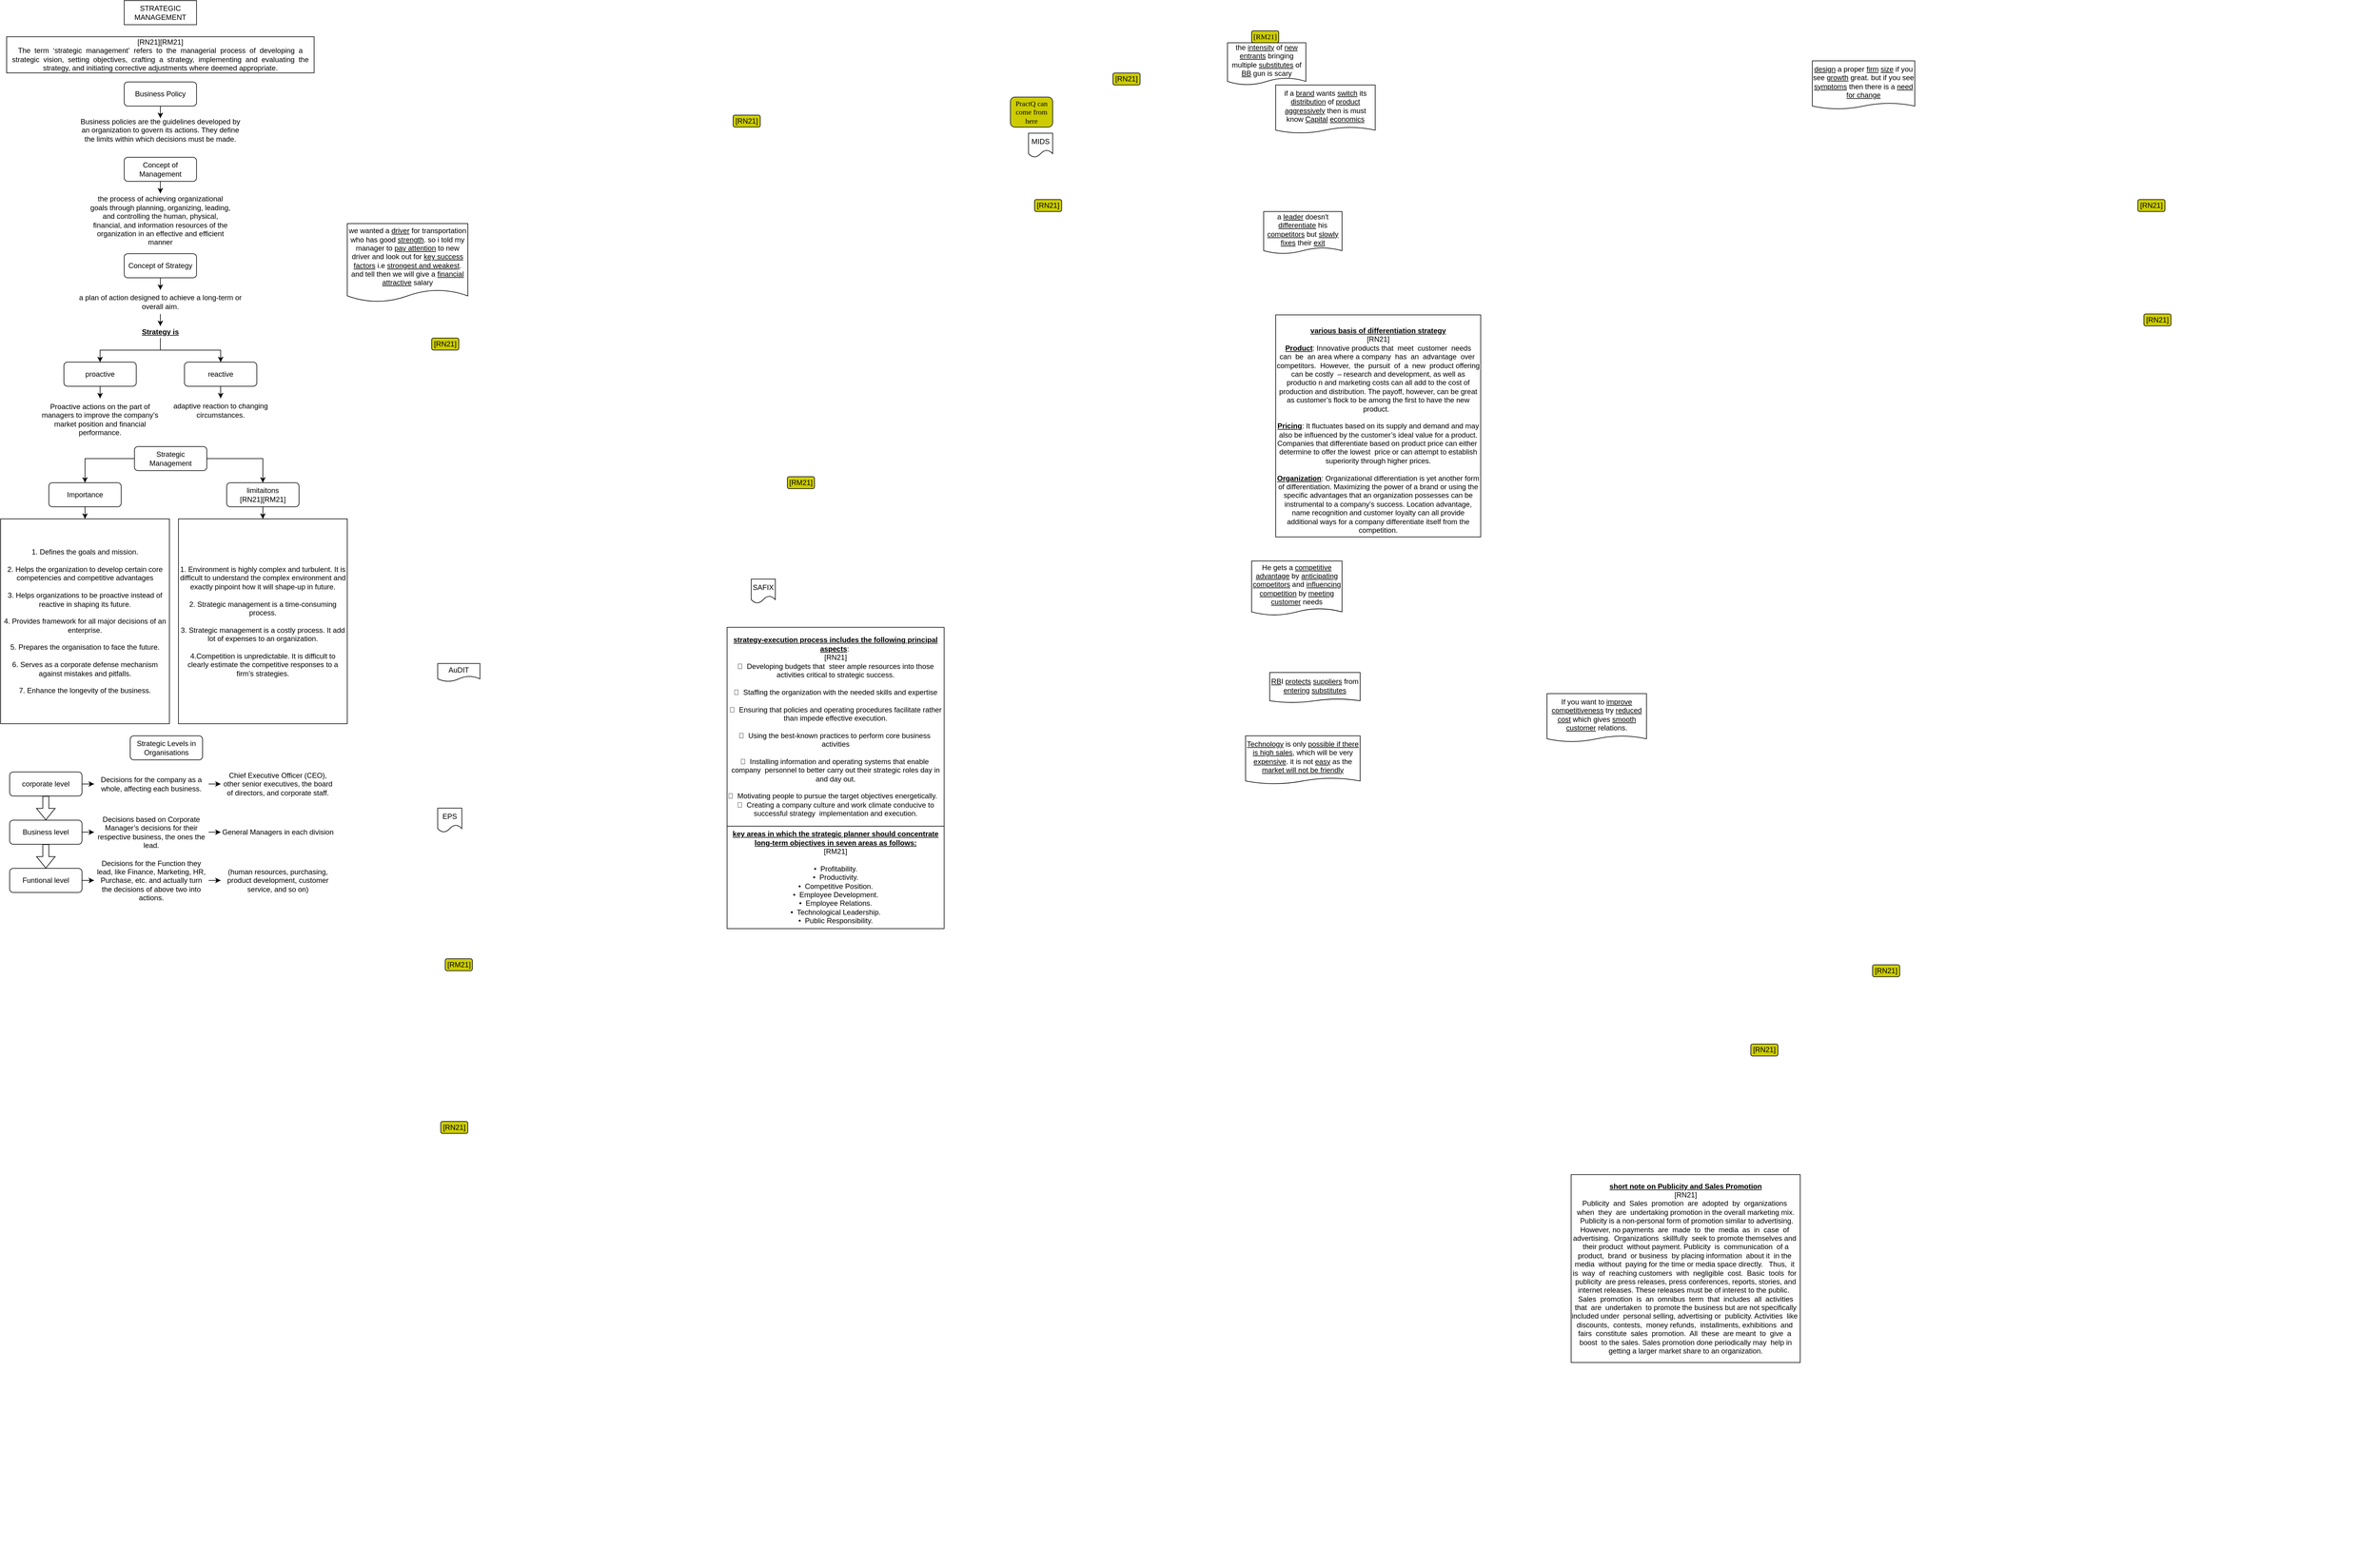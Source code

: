 <mxfile version="15.8.3" type="github">
  <diagram id="j7XMYwBc6ITuC55r1ueF" name="Page-1">
    <mxGraphModel dx="13410" dy="6270" grid="1" gridSize="10" guides="1" tooltips="1" connect="1" arrows="1" fold="1" page="1" pageScale="1" pageWidth="850" pageHeight="1100" math="0" shadow="0">
      <root>
        <mxCell id="0" />
        <mxCell id="1" parent="0" />
        <mxCell id="MwBNxe2ZaE5eEIMrjebB-1" value="" style="shape=image;verticalLabelPosition=bottom;labelBackgroundColor=#ffffff;verticalAlign=top;aspect=fixed;imageAspect=0;image=https://i.imgur.com/6u7HFC5.jpg;fontStyle=1" parent="1" vertex="1">
          <mxGeometry x="160" width="371" height="520" as="geometry" />
        </mxCell>
        <mxCell id="MwBNxe2ZaE5eEIMrjebB-2" value="" style="shape=image;verticalLabelPosition=bottom;labelBackgroundColor=#ffffff;verticalAlign=top;aspect=fixed;imageAspect=0;image=https://i.imgur.com/eEXyNHM.jpg;" parent="1" vertex="1">
          <mxGeometry x="150" y="520" width="411" height="520" as="geometry" />
        </mxCell>
        <mxCell id="MwBNxe2ZaE5eEIMrjebB-3" value="" style="shape=image;verticalLabelPosition=bottom;labelBackgroundColor=#ffffff;verticalAlign=top;aspect=fixed;imageAspect=0;image=https://i.imgur.com/A8G9Bg5.jpg;" parent="1" vertex="1">
          <mxGeometry x="129.5" y="1040" width="452" height="520" as="geometry" />
        </mxCell>
        <mxCell id="MwBNxe2ZaE5eEIMrjebB-4" value="" style="shape=image;verticalLabelPosition=bottom;labelBackgroundColor=#ffffff;verticalAlign=top;aspect=fixed;imageAspect=0;image=https://i.imgur.com/yLA90qi.jpg;" parent="1" vertex="1">
          <mxGeometry x="150" y="1560" width="400" height="520" as="geometry" />
        </mxCell>
        <mxCell id="MwBNxe2ZaE5eEIMrjebB-5" value="" style="shape=image;verticalLabelPosition=bottom;labelBackgroundColor=#ffffff;verticalAlign=top;aspect=fixed;imageAspect=0;image=https://i.imgur.com/Me1mVRL.jpg;" parent="1" vertex="1">
          <mxGeometry x="116" y="2080" width="479" height="520" as="geometry" />
        </mxCell>
        <mxCell id="MwBNxe2ZaE5eEIMrjebB-6" value="" style="shape=image;verticalLabelPosition=bottom;labelBackgroundColor=#ffffff;verticalAlign=top;aspect=fixed;imageAspect=0;image=https://i.imgur.com/bxxSmCQ.jpg;" parent="1" vertex="1">
          <mxGeometry x="650" width="348" height="520" as="geometry" />
        </mxCell>
        <mxCell id="MwBNxe2ZaE5eEIMrjebB-7" value="" style="shape=image;verticalLabelPosition=bottom;labelBackgroundColor=#ffffff;verticalAlign=top;aspect=fixed;imageAspect=0;image=https://i.imgur.com/ni3FJTU.jpg;" parent="1" vertex="1">
          <mxGeometry x="650" y="520" width="362" height="520" as="geometry" />
        </mxCell>
        <mxCell id="MwBNxe2ZaE5eEIMrjebB-8" value="" style="shape=image;verticalLabelPosition=bottom;labelBackgroundColor=#ffffff;verticalAlign=top;aspect=fixed;imageAspect=0;image=https://i.imgur.com/4LETIx6.jpg;" parent="1" vertex="1">
          <mxGeometry x="1120" width="332" height="520" as="geometry" />
        </mxCell>
        <mxCell id="MwBNxe2ZaE5eEIMrjebB-9" value="" style="shape=image;verticalLabelPosition=bottom;labelBackgroundColor=#ffffff;verticalAlign=top;aspect=fixed;imageAspect=0;image=https://i.imgur.com/RAoyh6y.jpg;" parent="1" vertex="1">
          <mxGeometry x="1110" y="520" width="370" height="286.04" as="geometry" />
        </mxCell>
        <mxCell id="MwBNxe2ZaE5eEIMrjebB-10" value="" style="shape=image;verticalLabelPosition=bottom;labelBackgroundColor=#ffffff;verticalAlign=top;aspect=fixed;imageAspect=0;image=https://i.imgur.com/K2wJszS.jpg;" parent="1" vertex="1">
          <mxGeometry x="1560" width="339" height="520" as="geometry" />
        </mxCell>
        <mxCell id="MwBNxe2ZaE5eEIMrjebB-11" value="" style="shape=image;verticalLabelPosition=bottom;labelBackgroundColor=#ffffff;verticalAlign=top;aspect=fixed;imageAspect=0;image=https://i.imgur.com/KhrpB2Q.jpg;" parent="1" vertex="1">
          <mxGeometry x="1560" y="890" width="364" height="520" as="geometry" />
        </mxCell>
        <mxCell id="MwBNxe2ZaE5eEIMrjebB-12" value="" style="shape=image;verticalLabelPosition=bottom;labelBackgroundColor=#ffffff;verticalAlign=top;aspect=fixed;imageAspect=0;image=https://i.imgur.com/8tJsVoh.jpg;" parent="1" vertex="1">
          <mxGeometry x="1550" y="1410" width="380" height="321.54" as="geometry" />
        </mxCell>
        <mxCell id="MwBNxe2ZaE5eEIMrjebB-13" value="" style="shape=image;verticalLabelPosition=bottom;labelBackgroundColor=#ffffff;verticalAlign=top;aspect=fixed;imageAspect=0;image=https://i.imgur.com/hQruwP8.jpg;" parent="1" vertex="1">
          <mxGeometry x="2030" width="363" height="520" as="geometry" />
        </mxCell>
        <mxCell id="MwBNxe2ZaE5eEIMrjebB-14" value="" style="shape=image;verticalLabelPosition=bottom;labelBackgroundColor=#ffffff;verticalAlign=top;aspect=fixed;imageAspect=0;image=https://i.imgur.com/xi7W3eX.jpg;" parent="1" vertex="1">
          <mxGeometry x="2060" y="520" width="326" height="520" as="geometry" />
        </mxCell>
        <mxCell id="MwBNxe2ZaE5eEIMrjebB-15" value="" style="shape=image;verticalLabelPosition=bottom;labelBackgroundColor=#ffffff;verticalAlign=top;aspect=fixed;imageAspect=0;image=https://i.imgur.com/t6rBASU.jpg;" parent="1" vertex="1">
          <mxGeometry x="2050" y="1040" width="376" height="520" as="geometry" />
        </mxCell>
        <mxCell id="MwBNxe2ZaE5eEIMrjebB-16" value="" style="shape=image;verticalLabelPosition=bottom;labelBackgroundColor=#ffffff;verticalAlign=top;aspect=fixed;imageAspect=0;image=https://i.imgur.com/qbJ5l8r.jpg;" parent="1" vertex="1">
          <mxGeometry x="2050" y="1560" width="380" height="388.21" as="geometry" />
        </mxCell>
        <mxCell id="MwBNxe2ZaE5eEIMrjebB-17" value="" style="shape=image;verticalLabelPosition=bottom;labelBackgroundColor=#ffffff;verticalAlign=top;aspect=fixed;imageAspect=0;image=https://i.imgur.com/bgSkPRl.jpg;" parent="1" vertex="1">
          <mxGeometry x="2520" width="377" height="520" as="geometry" />
        </mxCell>
        <mxCell id="MwBNxe2ZaE5eEIMrjebB-18" value="" style="shape=image;verticalLabelPosition=bottom;labelBackgroundColor=#ffffff;verticalAlign=top;aspect=fixed;imageAspect=0;image=https://i.imgur.com/C7FwBWP.jpg;" parent="1" vertex="1">
          <mxGeometry x="2520" y="520" width="348" height="520" as="geometry" />
        </mxCell>
        <mxCell id="MwBNxe2ZaE5eEIMrjebB-19" value="" style="shape=image;verticalLabelPosition=bottom;labelBackgroundColor=#ffffff;verticalAlign=top;aspect=fixed;imageAspect=0;image=https://i.imgur.com/A4ML38M.jpg;" parent="1" vertex="1">
          <mxGeometry x="2502" y="1040" width="395" height="520" as="geometry" />
        </mxCell>
        <mxCell id="MwBNxe2ZaE5eEIMrjebB-20" value="" style="shape=image;verticalLabelPosition=bottom;labelBackgroundColor=#ffffff;verticalAlign=top;aspect=fixed;imageAspect=0;image=https://i.imgur.com/cU4Dyhf.jpg;" parent="1" vertex="1">
          <mxGeometry x="2502" y="1560" width="438" height="463.87" as="geometry" />
        </mxCell>
        <mxCell id="MwBNxe2ZaE5eEIMrjebB-21" value="" style="shape=image;verticalLabelPosition=bottom;labelBackgroundColor=#ffffff;verticalAlign=top;aspect=fixed;imageAspect=0;image=https://i.imgur.com/F6UhhK0.jpg;" parent="1" vertex="1">
          <mxGeometry x="3000" width="344" height="520" as="geometry" />
        </mxCell>
        <mxCell id="MwBNxe2ZaE5eEIMrjebB-22" value="" style="shape=image;verticalLabelPosition=bottom;labelBackgroundColor=#ffffff;verticalAlign=top;aspect=fixed;imageAspect=0;image=https://i.imgur.com/BMNPBXX.jpg;" parent="1" vertex="1">
          <mxGeometry x="2990" y="510" width="399" height="520" as="geometry" />
        </mxCell>
        <mxCell id="MwBNxe2ZaE5eEIMrjebB-23" value="" style="shape=image;verticalLabelPosition=bottom;labelBackgroundColor=#ffffff;verticalAlign=top;aspect=fixed;imageAspect=0;image=https://i.imgur.com/eH7P27n.jpg;" parent="1" vertex="1">
          <mxGeometry x="3030" y="1030" width="333" height="520" as="geometry" />
        </mxCell>
        <mxCell id="MwBNxe2ZaE5eEIMrjebB-24" value="" style="shape=image;verticalLabelPosition=bottom;labelBackgroundColor=#ffffff;verticalAlign=top;aspect=fixed;imageAspect=0;image=https://i.imgur.com/keu4Tkj.jpg;" parent="1" vertex="1">
          <mxGeometry x="3022.5" y="1550" width="348" height="520" as="geometry" />
        </mxCell>
        <mxCell id="rLPvU5QVDg2SnjH61hx6-2" value="&lt;div&gt;if a &lt;u&gt;brand&lt;/u&gt; wants &lt;u&gt;switch&lt;/u&gt; its &lt;u&gt;distribution&lt;/u&gt; of &lt;u&gt;product&lt;/u&gt; &lt;u&gt;aggressively&lt;/u&gt; then is must know &lt;u&gt;Capital&lt;/u&gt; &lt;u&gt;economics&lt;/u&gt;&lt;/div&gt;" style="shape=document;whiteSpace=wrap;html=1;boundedLbl=1;size=0.125;" parent="1" vertex="1">
          <mxGeometry x="1560" y="140" width="165" height="80" as="geometry" />
        </mxCell>
        <mxCell id="rLPvU5QVDg2SnjH61hx6-3" value="&lt;div&gt;the &lt;u&gt;intensity&lt;/u&gt; of &lt;u&gt;new entrants&lt;/u&gt; bringing multiple &lt;u&gt;substitutes&lt;/u&gt; of &lt;u&gt;BB&lt;/u&gt; gun is scary&lt;br&gt;&lt;/div&gt;" style="shape=document;whiteSpace=wrap;html=1;boundedLbl=1;size=0.167;" parent="1" vertex="1">
          <mxGeometry x="1480" y="70" width="130" height="70" as="geometry" />
        </mxCell>
        <mxCell id="rLPvU5QVDg2SnjH61hx6-4" value="a &lt;u&gt;leader&lt;/u&gt; doesn&#39;t &lt;u&gt;differentiate&lt;/u&gt; his &lt;u&gt;competitors&lt;/u&gt; but &lt;u&gt;slowly&lt;/u&gt; &lt;u&gt;fixes&lt;/u&gt; their &lt;u&gt;exit&lt;/u&gt;" style="shape=document;whiteSpace=wrap;html=1;boundedLbl=1;size=0.143;" parent="1" vertex="1">
          <mxGeometry x="1540" y="350" width="130" height="70" as="geometry" />
        </mxCell>
        <mxCell id="rLPvU5QVDg2SnjH61hx6-5" value="He gets a &lt;u&gt;competitive advantage&lt;/u&gt; by &lt;u&gt;anticipating competitors&lt;/u&gt; and &lt;u&gt;influencing competition&lt;/u&gt; by &lt;u&gt;meeting&lt;/u&gt; &lt;u&gt;customer&lt;/u&gt; needs " style="shape=document;whiteSpace=wrap;html=1;boundedLbl=1;size=0.125;" parent="1" vertex="1">
          <mxGeometry x="1520" y="930" width="150" height="90" as="geometry" />
        </mxCell>
        <mxCell id="rLPvU5QVDg2SnjH61hx6-6" value="&lt;u&gt;RB&lt;/u&gt;I &lt;u&gt;protects&lt;/u&gt; &lt;u&gt;suppliers&lt;/u&gt; from &lt;u&gt;entering&lt;/u&gt; &lt;u&gt;substitutes&lt;/u&gt;" style="shape=document;whiteSpace=wrap;html=1;boundedLbl=1;size=0.125;" parent="1" vertex="1">
          <mxGeometry x="1550" y="1115" width="150" height="50" as="geometry" />
        </mxCell>
        <mxCell id="rLPvU5QVDg2SnjH61hx6-7" value="&lt;u&gt;Technology&lt;/u&gt; is only &lt;u&gt;possible if there is high sales&lt;/u&gt;, which will be very &lt;u&gt;expensive&lt;/u&gt;. it is not &lt;u&gt;easy&lt;/u&gt; as the &lt;u&gt;market will not be friendly&lt;/u&gt;" style="shape=document;whiteSpace=wrap;html=1;boundedLbl=1;size=0.125;" parent="1" vertex="1">
          <mxGeometry x="1510" y="1220" width="190" height="80" as="geometry" />
        </mxCell>
        <mxCell id="12GZfQRTcd2lBIFm0Cih-1" value="&lt;div&gt;we wanted a &lt;u&gt;driver&lt;/u&gt; for transportation who has good &lt;u&gt;strength&lt;/u&gt;. so i told my manager to &lt;u&gt;pay attention&lt;/u&gt; to new driver and look out for &lt;u&gt;key success factors&lt;/u&gt; i.e &lt;u&gt;strongest and weakest&lt;/u&gt;. and tell then we will give a &lt;u&gt;financial attractive&lt;/u&gt; salary&lt;br&gt;&lt;/div&gt;" style="shape=document;whiteSpace=wrap;html=1;boundedLbl=1;size=0.154;" parent="1" vertex="1">
          <mxGeometry x="20" y="370" width="200" height="130" as="geometry" />
        </mxCell>
        <mxCell id="12GZfQRTcd2lBIFm0Cih-2" value="AuDIT" style="shape=document;whiteSpace=wrap;html=1;boundedLbl=1;" parent="1" vertex="1">
          <mxGeometry x="170" y="1100" width="70" height="30" as="geometry" />
        </mxCell>
        <mxCell id="12GZfQRTcd2lBIFm0Cih-3" value="EPS" style="shape=document;whiteSpace=wrap;html=1;boundedLbl=1;" parent="1" vertex="1">
          <mxGeometry x="170.0" y="1340.0" width="40" height="40" as="geometry" />
        </mxCell>
        <mxCell id="12GZfQRTcd2lBIFm0Cih-5" value="SAFIX" style="shape=document;whiteSpace=wrap;html=1;boundedLbl=1;" parent="1" vertex="1">
          <mxGeometry x="690.0" y="960.0" width="40" height="40" as="geometry" />
        </mxCell>
        <mxCell id="12GZfQRTcd2lBIFm0Cih-6" value="MIDS" style="shape=document;whiteSpace=wrap;html=1;boundedLbl=1;" parent="1" vertex="1">
          <mxGeometry x="1150.0" y="220.0" width="40" height="40" as="geometry" />
        </mxCell>
        <mxCell id="12GZfQRTcd2lBIFm0Cih-7" value="If you want to &lt;u&gt;improve&lt;/u&gt; &lt;u&gt;competitiveness&lt;/u&gt; try &lt;u&gt;reduced cost&lt;/u&gt; which gives &lt;u&gt;smooth&lt;/u&gt; &lt;u&gt;customer&lt;/u&gt; relations. " style="shape=document;whiteSpace=wrap;html=1;boundedLbl=1;size=0.125;" parent="1" vertex="1">
          <mxGeometry x="2010" y="1150" width="165" height="80" as="geometry" />
        </mxCell>
        <mxCell id="12GZfQRTcd2lBIFm0Cih-8" value="&lt;u&gt;design&lt;/u&gt; a proper &lt;u&gt;firm&lt;/u&gt; &lt;u&gt;size&lt;/u&gt; if you see &lt;u&gt;growth&lt;/u&gt; great. but if you see &lt;u&gt;symptoms&lt;/u&gt; then there is a &lt;u&gt;need for change&lt;/u&gt;" style="shape=document;whiteSpace=wrap;html=1;boundedLbl=1;size=0.125;" parent="1" vertex="1">
          <mxGeometry x="2450" y="100" width="170" height="80" as="geometry" />
        </mxCell>
        <mxCell id="c6inpc5KiyZHfQqqr6w0-8" value="&lt;div&gt;STRATEGIC&lt;/div&gt;&lt;div&gt;MANAGEMENT&lt;/div&gt;" style="rounded=0;whiteSpace=wrap;html=1;" parent="1" vertex="1">
          <mxGeometry x="-350" width="120" height="40" as="geometry" />
        </mxCell>
        <mxCell id="c6inpc5KiyZHfQqqr6w0-9" style="edgeStyle=orthogonalEdgeStyle;rounded=0;orthogonalLoop=1;jettySize=auto;html=1;" parent="1" source="c6inpc5KiyZHfQqqr6w0-10" target="c6inpc5KiyZHfQqqr6w0-35" edge="1">
          <mxGeometry relative="1" as="geometry" />
        </mxCell>
        <mxCell id="c6inpc5KiyZHfQqqr6w0-10" value="&lt;div&gt;&lt;span&gt;Concept of Strategy&lt;/span&gt;&lt;br&gt;&lt;/div&gt;" style="rounded=1;whiteSpace=wrap;html=1;" parent="1" vertex="1">
          <mxGeometry x="-350" y="420" width="120" height="40" as="geometry" />
        </mxCell>
        <mxCell id="c6inpc5KiyZHfQqqr6w0-11" style="edgeStyle=orthogonalEdgeStyle;rounded=0;orthogonalLoop=1;jettySize=auto;html=1;" parent="1" source="c6inpc5KiyZHfQqqr6w0-13" target="c6inpc5KiyZHfQqqr6w0-21" edge="1">
          <mxGeometry relative="1" as="geometry" />
        </mxCell>
        <mxCell id="c6inpc5KiyZHfQqqr6w0-12" style="edgeStyle=orthogonalEdgeStyle;rounded=0;orthogonalLoop=1;jettySize=auto;html=1;" parent="1" source="c6inpc5KiyZHfQqqr6w0-13" target="c6inpc5KiyZHfQqqr6w0-23" edge="1">
          <mxGeometry relative="1" as="geometry" />
        </mxCell>
        <mxCell id="c6inpc5KiyZHfQqqr6w0-13" value="&lt;div&gt;&lt;span&gt;Strategic Management&lt;/span&gt;&lt;br&gt;&lt;/div&gt;" style="rounded=1;whiteSpace=wrap;html=1;" parent="1" vertex="1">
          <mxGeometry x="-333" y="740" width="120" height="40" as="geometry" />
        </mxCell>
        <mxCell id="c6inpc5KiyZHfQqqr6w0-14" value="&lt;div&gt;&lt;span&gt;Strategic Levels in&lt;/span&gt;&lt;br&gt;&lt;/div&gt;&lt;div&gt;Organisations&lt;/div&gt;" style="rounded=1;whiteSpace=wrap;html=1;" parent="1" vertex="1">
          <mxGeometry x="-340" y="1220" width="120" height="40" as="geometry" />
        </mxCell>
        <mxCell id="c6inpc5KiyZHfQqqr6w0-16" style="edgeStyle=orthogonalEdgeStyle;rounded=0;orthogonalLoop=1;jettySize=auto;html=1;" parent="1" source="c6inpc5KiyZHfQqqr6w0-17" target="c6inpc5KiyZHfQqqr6w0-33" edge="1">
          <mxGeometry relative="1" as="geometry" />
        </mxCell>
        <mxCell id="c6inpc5KiyZHfQqqr6w0-17" value="Concept of Management" style="rounded=1;whiteSpace=wrap;html=1;" parent="1" vertex="1">
          <mxGeometry x="-350" y="260" width="120" height="40" as="geometry" />
        </mxCell>
        <mxCell id="c6inpc5KiyZHfQqqr6w0-18" style="edgeStyle=orthogonalEdgeStyle;rounded=0;orthogonalLoop=1;jettySize=auto;html=1;entryX=0.5;entryY=0;entryDx=0;entryDy=0;" parent="1" source="c6inpc5KiyZHfQqqr6w0-19" target="c6inpc5KiyZHfQqqr6w0-32" edge="1">
          <mxGeometry relative="1" as="geometry" />
        </mxCell>
        <mxCell id="c6inpc5KiyZHfQqqr6w0-19" value="Business Policy" style="rounded=1;whiteSpace=wrap;html=1;" parent="1" vertex="1">
          <mxGeometry x="-350" y="135" width="120" height="40" as="geometry" />
        </mxCell>
        <mxCell id="c6inpc5KiyZHfQqqr6w0-20" style="edgeStyle=orthogonalEdgeStyle;rounded=0;orthogonalLoop=1;jettySize=auto;html=1;" parent="1" source="c6inpc5KiyZHfQqqr6w0-21" target="c6inpc5KiyZHfQqqr6w0-45" edge="1">
          <mxGeometry relative="1" as="geometry" />
        </mxCell>
        <mxCell id="c6inpc5KiyZHfQqqr6w0-21" value="&lt;div&gt;&lt;span&gt;Importance&lt;/span&gt;&lt;br&gt;&lt;/div&gt;" style="rounded=1;whiteSpace=wrap;html=1;" parent="1" vertex="1">
          <mxGeometry x="-475" y="800" width="120" height="40" as="geometry" />
        </mxCell>
        <mxCell id="c6inpc5KiyZHfQqqr6w0-22" style="edgeStyle=orthogonalEdgeStyle;rounded=0;orthogonalLoop=1;jettySize=auto;html=1;" parent="1" source="c6inpc5KiyZHfQqqr6w0-23" target="c6inpc5KiyZHfQqqr6w0-46" edge="1">
          <mxGeometry relative="1" as="geometry" />
        </mxCell>
        <mxCell id="c6inpc5KiyZHfQqqr6w0-23" value="&lt;div&gt;limitaitons&lt;/div&gt;&lt;div&gt;[RN21][RM21]&lt;br&gt;&lt;/div&gt;" style="rounded=1;whiteSpace=wrap;html=1;" parent="1" vertex="1">
          <mxGeometry x="-180" y="800" width="120" height="40" as="geometry" />
        </mxCell>
        <mxCell id="c6inpc5KiyZHfQqqr6w0-24" style="edgeStyle=orthogonalEdgeStyle;rounded=0;orthogonalLoop=1;jettySize=auto;html=1;" parent="1" source="c6inpc5KiyZHfQqqr6w0-25" target="c6inpc5KiyZHfQqqr6w0-52" edge="1">
          <mxGeometry relative="1" as="geometry" />
        </mxCell>
        <mxCell id="c6inpc5KiyZHfQqqr6w0-25" value="&lt;div&gt;Funtional level&lt;/div&gt;" style="rounded=1;whiteSpace=wrap;html=1;" parent="1" vertex="1">
          <mxGeometry x="-540" y="1440" width="120" height="40" as="geometry" />
        </mxCell>
        <mxCell id="c6inpc5KiyZHfQqqr6w0-26" style="edgeStyle=orthogonalEdgeStyle;shape=flexArrow;rounded=0;orthogonalLoop=1;jettySize=auto;html=1;" parent="1" source="c6inpc5KiyZHfQqqr6w0-28" target="c6inpc5KiyZHfQqqr6w0-25" edge="1">
          <mxGeometry relative="1" as="geometry" />
        </mxCell>
        <mxCell id="c6inpc5KiyZHfQqqr6w0-27" style="edgeStyle=orthogonalEdgeStyle;rounded=0;orthogonalLoop=1;jettySize=auto;html=1;" parent="1" source="c6inpc5KiyZHfQqqr6w0-28" target="c6inpc5KiyZHfQqqr6w0-50" edge="1">
          <mxGeometry relative="1" as="geometry" />
        </mxCell>
        <mxCell id="c6inpc5KiyZHfQqqr6w0-28" value="Business level" style="rounded=1;whiteSpace=wrap;html=1;" parent="1" vertex="1">
          <mxGeometry x="-540" y="1360" width="120" height="40" as="geometry" />
        </mxCell>
        <mxCell id="c6inpc5KiyZHfQqqr6w0-29" style="edgeStyle=orthogonalEdgeStyle;shape=flexArrow;rounded=0;orthogonalLoop=1;jettySize=auto;html=1;" parent="1" source="c6inpc5KiyZHfQqqr6w0-31" target="c6inpc5KiyZHfQqqr6w0-28" edge="1">
          <mxGeometry relative="1" as="geometry" />
        </mxCell>
        <mxCell id="c6inpc5KiyZHfQqqr6w0-30" style="edgeStyle=orthogonalEdgeStyle;rounded=0;orthogonalLoop=1;jettySize=auto;html=1;" parent="1" source="c6inpc5KiyZHfQqqr6w0-31" target="c6inpc5KiyZHfQqqr6w0-48" edge="1">
          <mxGeometry relative="1" as="geometry" />
        </mxCell>
        <mxCell id="c6inpc5KiyZHfQqqr6w0-31" value="corporate level" style="rounded=1;whiteSpace=wrap;html=1;" parent="1" vertex="1">
          <mxGeometry x="-540" y="1280" width="120" height="40" as="geometry" />
        </mxCell>
        <mxCell id="c6inpc5KiyZHfQqqr6w0-32" value="Business policies are the guidelines developed by an organization to govern its actions. They define the limits within which decisions must be made." style="text;html=1;strokeColor=none;fillColor=none;align=center;verticalAlign=middle;whiteSpace=wrap;rounded=0;" parent="1" vertex="1">
          <mxGeometry x="-430" y="195" width="280" height="40" as="geometry" />
        </mxCell>
        <mxCell id="c6inpc5KiyZHfQqqr6w0-33" value="the process of achieving organizational goals through planning, organizing, leading, and controlling the human, physical, financial, and information resources of the organization in an effective and efficient manner" style="text;html=1;strokeColor=none;fillColor=none;align=center;verticalAlign=middle;whiteSpace=wrap;rounded=0;" parent="1" vertex="1">
          <mxGeometry x="-410" y="320" width="240" height="90" as="geometry" />
        </mxCell>
        <mxCell id="c6inpc5KiyZHfQqqr6w0-34" style="edgeStyle=orthogonalEdgeStyle;rounded=0;orthogonalLoop=1;jettySize=auto;html=1;" parent="1" source="c6inpc5KiyZHfQqqr6w0-35" target="c6inpc5KiyZHfQqqr6w0-38" edge="1">
          <mxGeometry relative="1" as="geometry" />
        </mxCell>
        <mxCell id="c6inpc5KiyZHfQqqr6w0-35" value="a plan of action designed to achieve a long-term or overall aim." style="text;html=1;strokeColor=none;fillColor=none;align=center;verticalAlign=middle;whiteSpace=wrap;rounded=0;" parent="1" vertex="1">
          <mxGeometry x="-430" y="480" width="280" height="40" as="geometry" />
        </mxCell>
        <mxCell id="c6inpc5KiyZHfQqqr6w0-36" style="edgeStyle=orthogonalEdgeStyle;rounded=0;orthogonalLoop=1;jettySize=auto;html=1;" parent="1" source="c6inpc5KiyZHfQqqr6w0-38" target="c6inpc5KiyZHfQqqr6w0-42" edge="1">
          <mxGeometry relative="1" as="geometry" />
        </mxCell>
        <mxCell id="c6inpc5KiyZHfQqqr6w0-37" style="edgeStyle=orthogonalEdgeStyle;rounded=0;orthogonalLoop=1;jettySize=auto;html=1;" parent="1" source="c6inpc5KiyZHfQqqr6w0-38" target="c6inpc5KiyZHfQqqr6w0-40" edge="1">
          <mxGeometry relative="1" as="geometry" />
        </mxCell>
        <mxCell id="c6inpc5KiyZHfQqqr6w0-38" value="&lt;b&gt;&lt;u&gt;Strategy is&lt;/u&gt;&lt;/b&gt;" style="text;html=1;strokeColor=none;fillColor=none;align=center;verticalAlign=middle;whiteSpace=wrap;rounded=0;" parent="1" vertex="1">
          <mxGeometry x="-350" y="540" width="120" height="20" as="geometry" />
        </mxCell>
        <mxCell id="c6inpc5KiyZHfQqqr6w0-39" style="edgeStyle=orthogonalEdgeStyle;rounded=0;orthogonalLoop=1;jettySize=auto;html=1;" parent="1" source="c6inpc5KiyZHfQqqr6w0-40" target="c6inpc5KiyZHfQqqr6w0-44" edge="1">
          <mxGeometry relative="1" as="geometry" />
        </mxCell>
        <mxCell id="c6inpc5KiyZHfQqqr6w0-40" value="reactive" style="rounded=1;whiteSpace=wrap;html=1;" parent="1" vertex="1">
          <mxGeometry x="-250" y="600" width="120" height="40" as="geometry" />
        </mxCell>
        <mxCell id="c6inpc5KiyZHfQqqr6w0-41" style="edgeStyle=orthogonalEdgeStyle;rounded=0;orthogonalLoop=1;jettySize=auto;html=1;" parent="1" source="c6inpc5KiyZHfQqqr6w0-42" target="c6inpc5KiyZHfQqqr6w0-43" edge="1">
          <mxGeometry relative="1" as="geometry" />
        </mxCell>
        <mxCell id="c6inpc5KiyZHfQqqr6w0-42" value="proactive" style="rounded=1;whiteSpace=wrap;html=1;" parent="1" vertex="1">
          <mxGeometry x="-450" y="600" width="120" height="40" as="geometry" />
        </mxCell>
        <mxCell id="c6inpc5KiyZHfQqqr6w0-43" value="&lt;div&gt;Proactive actions on the part of managers to improve the company’s market&amp;nbsp;&lt;span&gt;position and financial performance.&lt;/span&gt;&lt;/div&gt;" style="text;html=1;strokeColor=none;fillColor=none;align=center;verticalAlign=middle;whiteSpace=wrap;rounded=0;" parent="1" vertex="1">
          <mxGeometry x="-490" y="660" width="200" height="70" as="geometry" />
        </mxCell>
        <mxCell id="c6inpc5KiyZHfQqqr6w0-44" value="adaptive reaction to changing circumstances." style="text;html=1;strokeColor=none;fillColor=none;align=center;verticalAlign=middle;whiteSpace=wrap;rounded=0;" parent="1" vertex="1">
          <mxGeometry x="-290" y="660" width="200" height="40" as="geometry" />
        </mxCell>
        <mxCell id="c6inpc5KiyZHfQqqr6w0-45" value="1. Defines the goals and mission.&lt;div&gt;&lt;br&gt;&lt;/div&gt;&lt;div&gt;2. Helps the organization to develop certain core competencies and competitive advantages&lt;/div&gt;&lt;div&gt;&lt;br&gt;&lt;/div&gt;&lt;div&gt;3. Helps organizations to be proactive instead of reactive in shaping its future.&lt;/div&gt;&lt;div&gt;&lt;br&gt;&lt;/div&gt;&lt;div&gt;4. Provides framework for all major decisions of an enterprise.&lt;/div&gt;&lt;div&gt;&lt;br&gt;&lt;/div&gt;&lt;div&gt;5. Prepares the organisation to face the future.&lt;/div&gt;&lt;div&gt;&lt;br&gt;&lt;/div&gt;&lt;div&gt;6. Serves as a corporate defense mechanism against mistakes and pitfalls.&lt;/div&gt;&lt;div&gt;&lt;br&gt;&lt;/div&gt;&lt;div&gt;7. Enhance the longevity of the business.&lt;br&gt;&lt;/div&gt;" style="rounded=0;whiteSpace=wrap;html=1;" parent="1" vertex="1">
          <mxGeometry x="-555" y="860" width="280" height="340" as="geometry" />
        </mxCell>
        <mxCell id="c6inpc5KiyZHfQqqr6w0-46" value="1. Environment is highly complex and turbulent. It is&lt;br&gt;difficult to understand the complex environment and&lt;br&gt;&lt;div&gt;exactly pinpoint how it will shape-up in future.&lt;/div&gt;&lt;div&gt;&lt;br&gt;&lt;/div&gt;&lt;div&gt;2. Strategic management is a time-consuming process.&lt;/div&gt;&lt;div&gt;&lt;br&gt;&lt;/div&gt;&lt;div&gt;3. Strategic management is a costly process. It add lot of expenses to an organization.&lt;/div&gt;&lt;div&gt;&lt;br&gt;&lt;/div&gt;&lt;div&gt;4.Competition is unpredictable. It is difficult to clearly estimate the competitive responses to a firm’s strategies.&lt;br&gt;&lt;/div&gt;" style="rounded=0;whiteSpace=wrap;html=1;" parent="1" vertex="1">
          <mxGeometry x="-260" y="860" width="280" height="340" as="geometry" />
        </mxCell>
        <mxCell id="c6inpc5KiyZHfQqqr6w0-47" style="edgeStyle=orthogonalEdgeStyle;rounded=0;orthogonalLoop=1;jettySize=auto;html=1;" parent="1" source="c6inpc5KiyZHfQqqr6w0-48" target="c6inpc5KiyZHfQqqr6w0-53" edge="1">
          <mxGeometry relative="1" as="geometry" />
        </mxCell>
        <mxCell id="c6inpc5KiyZHfQqqr6w0-48" value="Decisions for the company as a&lt;br&gt;whole, affecting each business." style="text;html=1;strokeColor=none;fillColor=none;align=center;verticalAlign=middle;whiteSpace=wrap;rounded=0;" parent="1" vertex="1">
          <mxGeometry x="-400" y="1280" width="190" height="40" as="geometry" />
        </mxCell>
        <mxCell id="c6inpc5KiyZHfQqqr6w0-49" style="edgeStyle=orthogonalEdgeStyle;rounded=0;orthogonalLoop=1;jettySize=auto;html=1;" parent="1" source="c6inpc5KiyZHfQqqr6w0-50" target="c6inpc5KiyZHfQqqr6w0-54" edge="1">
          <mxGeometry relative="1" as="geometry" />
        </mxCell>
        <mxCell id="c6inpc5KiyZHfQqqr6w0-50" value="Decisions based on Corporate&lt;br&gt;Manager’s decisions for their&lt;br&gt;respective business, the ones the lead." style="text;html=1;strokeColor=none;fillColor=none;align=center;verticalAlign=middle;whiteSpace=wrap;rounded=0;" parent="1" vertex="1">
          <mxGeometry x="-400" y="1350" width="190" height="60" as="geometry" />
        </mxCell>
        <mxCell id="c6inpc5KiyZHfQqqr6w0-51" style="edgeStyle=orthogonalEdgeStyle;rounded=0;orthogonalLoop=1;jettySize=auto;html=1;" parent="1" source="c6inpc5KiyZHfQqqr6w0-52" target="c6inpc5KiyZHfQqqr6w0-55" edge="1">
          <mxGeometry relative="1" as="geometry" />
        </mxCell>
        <mxCell id="c6inpc5KiyZHfQqqr6w0-52" value="Decisions for the Function they lead, like Finance, Marketing, HR, Purchase, etc. and actually turn the decisions of above two into&lt;br&gt;actions." style="text;html=1;strokeColor=none;fillColor=none;align=center;verticalAlign=middle;whiteSpace=wrap;rounded=0;" parent="1" vertex="1">
          <mxGeometry x="-400" y="1425" width="190" height="70" as="geometry" />
        </mxCell>
        <mxCell id="c6inpc5KiyZHfQqqr6w0-53" value="Chief Executive Officer (CEO),&lt;br&gt;other senior executives, the board of directors, and corporate staff." style="text;html=1;strokeColor=none;fillColor=none;align=center;verticalAlign=middle;whiteSpace=wrap;rounded=0;" parent="1" vertex="1">
          <mxGeometry x="-190" y="1280" width="190" height="40" as="geometry" />
        </mxCell>
        <mxCell id="c6inpc5KiyZHfQqqr6w0-54" value="General Managers in each division" style="text;html=1;strokeColor=none;fillColor=none;align=center;verticalAlign=middle;whiteSpace=wrap;rounded=0;" parent="1" vertex="1">
          <mxGeometry x="-190" y="1360" width="190" height="40" as="geometry" />
        </mxCell>
        <mxCell id="c6inpc5KiyZHfQqqr6w0-55" value="(human resources, purchasing, product development, customer service, and so on)" style="text;html=1;strokeColor=none;fillColor=none;align=center;verticalAlign=middle;whiteSpace=wrap;rounded=0;" parent="1" vertex="1">
          <mxGeometry x="-190" y="1440" width="190" height="40" as="geometry" />
        </mxCell>
        <mxCell id="c6inpc5KiyZHfQqqr6w0-56" value="[RN21][RM21]&lt;br&gt;&lt;div&gt;The&amp;nbsp; term&amp;nbsp; ‘strategic&amp;nbsp; management’&amp;nbsp; refers&amp;nbsp; to&amp;nbsp; the&amp;nbsp; managerial&amp;nbsp; process&amp;nbsp; of&amp;nbsp; developing&amp;nbsp; a &lt;/div&gt;strategic&amp;nbsp; vision,&amp;nbsp; setting&amp;nbsp; objectives,&amp;nbsp; crafting&amp;nbsp; a&amp;nbsp; strategy,&amp;nbsp; implementing&amp;nbsp; and&amp;nbsp; evaluating&amp;nbsp; the &lt;br&gt;strategy, and initiating corrective adjustments where deemed appropriate." style="rounded=0;whiteSpace=wrap;html=1;" parent="1" vertex="1">
          <mxGeometry x="-545" y="60" width="510" height="60" as="geometry" />
        </mxCell>
        <mxCell id="c6inpc5KiyZHfQqqr6w0-58" value="[RN21]" style="rounded=1;whiteSpace=wrap;html=1;fontColor=#000000;fillColor=#CCCC00;" parent="1" vertex="1">
          <mxGeometry x="175" y="1860" width="45" height="19.85" as="geometry" />
        </mxCell>
        <mxCell id="c6inpc5KiyZHfQqqr6w0-59" value="[RN21]" style="rounded=1;whiteSpace=wrap;html=1;fontColor=#000000;fillColor=#CCCC00;" parent="1" vertex="1">
          <mxGeometry x="160" y="560" width="45" height="19.85" as="geometry" />
        </mxCell>
        <mxCell id="c6inpc5KiyZHfQqqr6w0-60" value="[RN21]" style="rounded=1;whiteSpace=wrap;html=1;fontColor=#000000;fillColor=#CCCC00;" parent="1" vertex="1">
          <mxGeometry x="660" y="190" width="45" height="19.85" as="geometry" />
        </mxCell>
        <mxCell id="c6inpc5KiyZHfQqqr6w0-61" value="&lt;div&gt;&lt;u&gt;&lt;b&gt;strategy-execution process includes the following principal aspects&lt;/b&gt;&lt;/u&gt;:&amp;nbsp; &lt;br&gt;&lt;/div&gt;&lt;div&gt;[RN21]&lt;br&gt;&lt;/div&gt;&lt;div&gt;&amp;nbsp; Developing budgets that&amp;nbsp; steer ample resources into those activities critical to strategic success. &lt;br&gt;&lt;/div&gt;&lt;div&gt;&lt;br&gt;&lt;/div&gt;&lt;div&gt;&amp;nbsp; Staffing the organization with the needed skills and expertise&lt;br&gt;&lt;/div&gt;&lt;div&gt;&lt;br&gt;&lt;/div&gt;&amp;nbsp; Ensuring that policies and operating procedures facilitate rather than impede effective execution. &lt;br&gt;&lt;div&gt;&lt;br&gt;&lt;/div&gt;&lt;div&gt;&amp;nbsp; Using the best-known practices to perform core business&amp;nbsp; activities&lt;br&gt;&lt;/div&gt;&lt;div&gt;&lt;br&gt;&lt;/div&gt;&lt;div&gt;&amp;nbsp; Installing information and operating systems that enable&amp;nbsp; company&amp;nbsp; personnel to better carry out their strategic roles day in and day out. &lt;br&gt;&lt;/div&gt;&lt;div&gt;&lt;br&gt;&lt;/div&gt;&amp;nbsp; Motivating people to pursue the target objectives energetically.&amp;nbsp; &amp;nbsp;&lt;br&gt;&lt;div&gt;&amp;nbsp; Creating a company culture and work climate conducive to successful strategy&amp;nbsp; implementation and execution. &lt;br&gt;&lt;/div&gt;" style="rounded=0;whiteSpace=wrap;html=1;" parent="1" vertex="1">
          <mxGeometry x="650" y="1040" width="360" height="330" as="geometry" />
        </mxCell>
        <mxCell id="c6inpc5KiyZHfQqqr6w0-62" value="[RN21]" style="rounded=1;whiteSpace=wrap;html=1;fontColor=#000000;fillColor=#CCCC00;" parent="1" vertex="1">
          <mxGeometry x="1160" y="330.15" width="45" height="19.85" as="geometry" />
        </mxCell>
        <mxCell id="c6inpc5KiyZHfQqqr6w0-63" value="[RN21]" style="rounded=1;whiteSpace=wrap;html=1;fontColor=#000000;fillColor=#CCCC00;" parent="1" vertex="1">
          <mxGeometry x="1290" y="120.15" width="45" height="19.85" as="geometry" />
        </mxCell>
        <mxCell id="c6inpc5KiyZHfQqqr6w0-64" value="&lt;div&gt;&lt;br&gt;&lt;/div&gt;&lt;div&gt;&lt;u&gt;&lt;b&gt;various basis of differentiation strategy&lt;/b&gt;&lt;/u&gt;&lt;br&gt;&lt;/div&gt;&lt;div&gt;[RN21]&lt;br&gt;&lt;/div&gt;&lt;div&gt;&amp;nbsp;&lt;u&gt;&lt;b&gt;Product&lt;/b&gt;&lt;/u&gt;: Innovative products that&amp;nbsp; meet&amp;nbsp; customer&amp;nbsp; needs&amp;nbsp; can&amp;nbsp; be&amp;nbsp; an area where a company&amp;nbsp; has&amp;nbsp; an&amp;nbsp; advantage&amp;nbsp; over&amp;nbsp; competitors.&amp;nbsp; However,&amp;nbsp; the&amp;nbsp; pursuit&amp;nbsp; of&amp;nbsp; a&amp;nbsp; new&amp;nbsp; product offering can be costly&amp;nbsp; – research and development, as well as productio n and marketing costs can all add to the cost of production and distribution. The payoff, however, can be great as customer’s flock to be among the first to have the new product. &amp;nbsp;&lt;br&gt;&lt;/div&gt;&lt;div&gt;&amp;nbsp;&lt;/div&gt;&lt;div&gt;&lt;u&gt;&lt;b&gt;Pricing&lt;/b&gt;&lt;/u&gt;: It fluctuates based on its supply and demand and may also be influenced by the customer’s ideal value for a product. Companies that differentiate based on product price can either&amp;nbsp; determine to offer the lowest&amp;nbsp; price or can attempt to establish superiority through higher prices. &lt;br&gt;&lt;/div&gt;&lt;div&gt;&amp;nbsp;&lt;/div&gt;&lt;div&gt;&lt;u&gt;&lt;b&gt;Organization&lt;/b&gt;&lt;/u&gt;: Organizational differentiation is yet another form of differentiation. Maximizing the power of a brand or using the specific advantages that an organization possesses can be instrumental to a company’s success. Location advantage, name recognition and customer loyalty can all provide additional ways for a company differentiate itself from the competition. &lt;/div&gt;" style="rounded=0;whiteSpace=wrap;html=1;" parent="1" vertex="1">
          <mxGeometry x="1560" y="521.54" width="340" height="368.46" as="geometry" />
        </mxCell>
        <mxCell id="c6inpc5KiyZHfQqqr6w0-65" value="[RN21]" style="rounded=1;whiteSpace=wrap;html=1;fontColor=#000000;fillColor=#CCCC00;" parent="1" vertex="1">
          <mxGeometry x="2348" y="1731.54" width="45" height="19.85" as="geometry" />
        </mxCell>
        <mxCell id="c6inpc5KiyZHfQqqr6w0-66" value="&lt;div&gt;&lt;u&gt;&lt;b&gt;short note on Publicity and Sales Promotion&lt;/b&gt;&lt;/u&gt;&lt;/div&gt;&lt;div&gt;[RN21]&lt;br&gt;&lt;/div&gt;&lt;div&gt;Publicity&amp;nbsp; and&amp;nbsp; Sales&amp;nbsp; promotion&amp;nbsp; are&amp;nbsp; adopted&amp;nbsp; by&amp;nbsp; organizations&amp;nbsp; when&amp;nbsp; they&amp;nbsp; are&amp;nbsp; undertaking promotion in the overall marketing mix. &lt;br&gt;&amp;nbsp;Publicity is a non-personal form of promotion similar to advertising. However, no payments&amp;nbsp; are&amp;nbsp; made&amp;nbsp; to&amp;nbsp; the&amp;nbsp; media&amp;nbsp; as&amp;nbsp; in&amp;nbsp; case&amp;nbsp; of&amp;nbsp; advertising.&amp;nbsp; Organizations&amp;nbsp; skillfully&amp;nbsp; seek to promote themselves and&amp;nbsp; their product&amp;nbsp; without payment. Publicity&amp;nbsp; is&amp;nbsp; communication&amp;nbsp; of a product,&amp;nbsp; brand&amp;nbsp; or business&amp;nbsp; by placing information&amp;nbsp; about it&amp;nbsp; in the&amp;nbsp; media&amp;nbsp; without&amp;nbsp; paying for the time or media space directly. &amp;nbsp; Thus,&amp;nbsp; it&amp;nbsp; is&amp;nbsp; way&amp;nbsp; of&amp;nbsp; reaching customers&amp;nbsp; with&amp;nbsp; negligible&amp;nbsp; cost.&amp;nbsp; Basic&amp;nbsp; tools&amp;nbsp; for&amp;nbsp; publicity&amp;nbsp; are press releases, press conferences, reports, stories, and internet releases. These releases must be of interest to the public. &amp;nbsp; Sales&amp;nbsp; promotion&amp;nbsp; is&amp;nbsp; an&amp;nbsp; omnibus&amp;nbsp; term&amp;nbsp; that&amp;nbsp; includes&amp;nbsp; all&amp;nbsp; activities that&amp;nbsp; are&amp;nbsp; undertaken&amp;nbsp; to promote the business but are not specifically included under&amp;nbsp; personal selling, advertising or&amp;nbsp; publicity. Activities&amp;nbsp; like&amp;nbsp; discounts,&amp;nbsp; contests,&amp;nbsp; money refunds,&amp;nbsp; installments, exhibitions&amp;nbsp; and&amp;nbsp; fairs&amp;nbsp; constitute&amp;nbsp; sales&amp;nbsp; promotion.&amp;nbsp; All&amp;nbsp; these&amp;nbsp; are meant&amp;nbsp; to&amp;nbsp; give&amp;nbsp; a&amp;nbsp; boost&amp;nbsp; to the sales. Sales promotion done periodically may&amp;nbsp; help in getting a larger market share to an organization. &lt;br&gt;&lt;/div&gt;" style="rounded=0;whiteSpace=wrap;html=1;" parent="1" vertex="1">
          <mxGeometry x="2050" y="1948.21" width="380" height="311.79" as="geometry" />
        </mxCell>
        <mxCell id="c6inpc5KiyZHfQqqr6w0-67" value="[RN21]" style="rounded=1;whiteSpace=wrap;html=1;fontColor=#000000;fillColor=#CCCC00;" parent="1" vertex="1">
          <mxGeometry x="2550" y="1600" width="45" height="19.85" as="geometry" />
        </mxCell>
        <mxCell id="c6inpc5KiyZHfQqqr6w0-68" value="[RN21]" style="rounded=1;whiteSpace=wrap;html=1;fontColor=#000000;fillColor=#CCCC00;" parent="1" vertex="1">
          <mxGeometry x="2990" y="330.15" width="45" height="19.85" as="geometry" />
        </mxCell>
        <mxCell id="c6inpc5KiyZHfQqqr6w0-69" value="[RN21]" style="rounded=1;whiteSpace=wrap;html=1;fontColor=#000000;fillColor=#CCCC00;" parent="1" vertex="1">
          <mxGeometry x="3000" y="520" width="45" height="19.85" as="geometry" />
        </mxCell>
        <mxCell id="7ZVSEZ95wWnl0yRG4lEF-1" value="[RM21]" style="rounded=1;whiteSpace=wrap;html=1;fontColor=#000000;fillColor=#CCCC00;" vertex="1" parent="1">
          <mxGeometry x="182.5" y="1590" width="45" height="19.85" as="geometry" />
        </mxCell>
        <mxCell id="7ZVSEZ95wWnl0yRG4lEF-2" value="&lt;u&gt;&lt;b&gt;key areas in which the strategic planner should concentrate &lt;/b&gt;&lt;/u&gt;&lt;br&gt;&lt;div&gt;&lt;u&gt;&lt;b&gt;long-term objectives in seven areas as follows: &lt;/b&gt;&lt;/u&gt;&lt;/div&gt;&lt;div&gt;[RM21]&lt;/div&gt;&lt;div&gt;&lt;br&gt;&lt;/div&gt;•&amp;nbsp; Profitability. &lt;br&gt;•&amp;nbsp; Productivity. &lt;br&gt;•&amp;nbsp; Competitive Position. &lt;br&gt;•&amp;nbsp; Employee Development. &lt;br&gt;•&amp;nbsp; Employee Relations. &lt;br&gt;•&amp;nbsp; Technological Leadership. &lt;br&gt;•&amp;nbsp; Public Responsibility." style="rounded=0;whiteSpace=wrap;html=1;" vertex="1" parent="1">
          <mxGeometry x="650" y="1370" width="360" height="170" as="geometry" />
        </mxCell>
        <mxCell id="7ZVSEZ95wWnl0yRG4lEF-4" value="[RM21]" style="rounded=1;whiteSpace=wrap;html=1;fontColor=#000000;fillColor=#CCCC00;" vertex="1" parent="1">
          <mxGeometry x="750" y="790" width="45" height="19.85" as="geometry" />
        </mxCell>
        <mxCell id="7ZVSEZ95wWnl0yRG4lEF-5" value="&lt;font face=&quot;Times New Roman&quot;&gt;PractQ can come from here&lt;/font&gt;" style="rounded=1;whiteSpace=wrap;html=1;fontColor=#000000;fillColor=#CCCC00;" vertex="1" parent="1">
          <mxGeometry x="1120" y="160.15" width="70" height="49.85" as="geometry" />
        </mxCell>
        <mxCell id="7ZVSEZ95wWnl0yRG4lEF-6" value="[RM21]" style="rounded=1;whiteSpace=wrap;html=1;fontColor=#000000;fillColor=#CCCC00;fontFamily=Times New Roman;" vertex="1" parent="1">
          <mxGeometry x="1520" y="50.15" width="45" height="19.85" as="geometry" />
        </mxCell>
      </root>
    </mxGraphModel>
  </diagram>
</mxfile>
